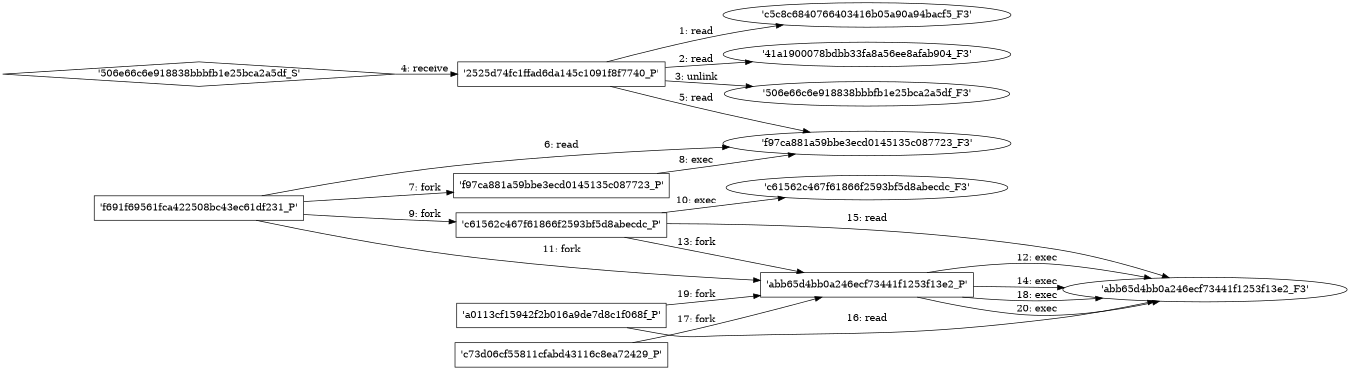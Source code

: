 digraph "D:\Learning\Paper\apt\基于CTI的攻击预警\Dataset\攻击图\ASGfromALLCTI\Cerber Spam Tor All the Things!.dot" {
rankdir="LR"
size="9"
fixedsize="false"
splines="true"
nodesep=0.3
ranksep=0
fontsize=10
overlap="scalexy"
engine= "neato"
	"'c5c8c6840766403416b05a90a94bacf5_F3'" [node_type=file shape=ellipse]
	"'2525d74fc1ffad6da145c1091f8f7740_P'" [node_type=Process shape=box]
	"'2525d74fc1ffad6da145c1091f8f7740_P'" -> "'c5c8c6840766403416b05a90a94bacf5_F3'" [label="1: read"]
	"'41a1900078bdbb33fa8a56ee8afab904_F3'" [node_type=file shape=ellipse]
	"'2525d74fc1ffad6da145c1091f8f7740_P'" [node_type=Process shape=box]
	"'2525d74fc1ffad6da145c1091f8f7740_P'" -> "'41a1900078bdbb33fa8a56ee8afab904_F3'" [label="2: read"]
	"'506e66c6e918838bbbfb1e25bca2a5df_F3'" [node_type=file shape=ellipse]
	"'2525d74fc1ffad6da145c1091f8f7740_P'" [node_type=Process shape=box]
	"'2525d74fc1ffad6da145c1091f8f7740_P'" -> "'506e66c6e918838bbbfb1e25bca2a5df_F3'" [label="3: unlink"]
	"'2525d74fc1ffad6da145c1091f8f7740_P'" [node_type=Process shape=box]
	"'506e66c6e918838bbbfb1e25bca2a5df_S'" [node_type=Socket shape=diamond]
	"'506e66c6e918838bbbfb1e25bca2a5df_S'" -> "'2525d74fc1ffad6da145c1091f8f7740_P'" [label="4: receive"]
	"'f97ca881a59bbe3ecd0145135c087723_F3'" [node_type=file shape=ellipse]
	"'2525d74fc1ffad6da145c1091f8f7740_P'" [node_type=Process shape=box]
	"'2525d74fc1ffad6da145c1091f8f7740_P'" -> "'f97ca881a59bbe3ecd0145135c087723_F3'" [label="5: read"]
	"'f97ca881a59bbe3ecd0145135c087723_F3'" [node_type=file shape=ellipse]
	"'f691f69561fca422508bc43ec61df231_P'" [node_type=Process shape=box]
	"'f691f69561fca422508bc43ec61df231_P'" -> "'f97ca881a59bbe3ecd0145135c087723_F3'" [label="6: read"]
	"'f691f69561fca422508bc43ec61df231_P'" [node_type=Process shape=box]
	"'f97ca881a59bbe3ecd0145135c087723_P'" [node_type=Process shape=box]
	"'f691f69561fca422508bc43ec61df231_P'" -> "'f97ca881a59bbe3ecd0145135c087723_P'" [label="7: fork"]
	"'f97ca881a59bbe3ecd0145135c087723_P'" [node_type=Process shape=box]
	"'f97ca881a59bbe3ecd0145135c087723_F3'" [node_type=File shape=ellipse]
	"'f97ca881a59bbe3ecd0145135c087723_P'" -> "'f97ca881a59bbe3ecd0145135c087723_F3'" [label="8: exec"]
	"'f691f69561fca422508bc43ec61df231_P'" [node_type=Process shape=box]
	"'c61562c467f61866f2593bf5d8abecdc_P'" [node_type=Process shape=box]
	"'f691f69561fca422508bc43ec61df231_P'" -> "'c61562c467f61866f2593bf5d8abecdc_P'" [label="9: fork"]
	"'c61562c467f61866f2593bf5d8abecdc_P'" [node_type=Process shape=box]
	"'c61562c467f61866f2593bf5d8abecdc_F3'" [node_type=File shape=ellipse]
	"'c61562c467f61866f2593bf5d8abecdc_P'" -> "'c61562c467f61866f2593bf5d8abecdc_F3'" [label="10: exec"]
	"'f691f69561fca422508bc43ec61df231_P'" [node_type=Process shape=box]
	"'abb65d4bb0a246ecf73441f1253f13e2_P'" [node_type=Process shape=box]
	"'f691f69561fca422508bc43ec61df231_P'" -> "'abb65d4bb0a246ecf73441f1253f13e2_P'" [label="11: fork"]
	"'abb65d4bb0a246ecf73441f1253f13e2_P'" [node_type=Process shape=box]
	"'abb65d4bb0a246ecf73441f1253f13e2_F3'" [node_type=File shape=ellipse]
	"'abb65d4bb0a246ecf73441f1253f13e2_P'" -> "'abb65d4bb0a246ecf73441f1253f13e2_F3'" [label="12: exec"]
	"'c61562c467f61866f2593bf5d8abecdc_P'" [node_type=Process shape=box]
	"'abb65d4bb0a246ecf73441f1253f13e2_P'" [node_type=Process shape=box]
	"'c61562c467f61866f2593bf5d8abecdc_P'" -> "'abb65d4bb0a246ecf73441f1253f13e2_P'" [label="13: fork"]
	"'abb65d4bb0a246ecf73441f1253f13e2_P'" [node_type=Process shape=box]
	"'abb65d4bb0a246ecf73441f1253f13e2_F3'" [node_type=File shape=ellipse]
	"'abb65d4bb0a246ecf73441f1253f13e2_P'" -> "'abb65d4bb0a246ecf73441f1253f13e2_F3'" [label="14: exec"]
	"'abb65d4bb0a246ecf73441f1253f13e2_F3'" [node_type=file shape=ellipse]
	"'c61562c467f61866f2593bf5d8abecdc_P'" [node_type=Process shape=box]
	"'c61562c467f61866f2593bf5d8abecdc_P'" -> "'abb65d4bb0a246ecf73441f1253f13e2_F3'" [label="15: read"]
	"'abb65d4bb0a246ecf73441f1253f13e2_F3'" [node_type=file shape=ellipse]
	"'a0113cf15942f2b016a9de7d8c1f068f_P'" [node_type=Process shape=box]
	"'a0113cf15942f2b016a9de7d8c1f068f_P'" -> "'abb65d4bb0a246ecf73441f1253f13e2_F3'" [label="16: read"]
	"'c73d06cf55811cfabd43116c8ea72429_P'" [node_type=Process shape=box]
	"'abb65d4bb0a246ecf73441f1253f13e2_P'" [node_type=Process shape=box]
	"'c73d06cf55811cfabd43116c8ea72429_P'" -> "'abb65d4bb0a246ecf73441f1253f13e2_P'" [label="17: fork"]
	"'abb65d4bb0a246ecf73441f1253f13e2_P'" [node_type=Process shape=box]
	"'abb65d4bb0a246ecf73441f1253f13e2_F3'" [node_type=File shape=ellipse]
	"'abb65d4bb0a246ecf73441f1253f13e2_P'" -> "'abb65d4bb0a246ecf73441f1253f13e2_F3'" [label="18: exec"]
	"'a0113cf15942f2b016a9de7d8c1f068f_P'" [node_type=Process shape=box]
	"'abb65d4bb0a246ecf73441f1253f13e2_P'" [node_type=Process shape=box]
	"'a0113cf15942f2b016a9de7d8c1f068f_P'" -> "'abb65d4bb0a246ecf73441f1253f13e2_P'" [label="19: fork"]
	"'abb65d4bb0a246ecf73441f1253f13e2_P'" [node_type=Process shape=box]
	"'abb65d4bb0a246ecf73441f1253f13e2_F3'" [node_type=File shape=ellipse]
	"'abb65d4bb0a246ecf73441f1253f13e2_P'" -> "'abb65d4bb0a246ecf73441f1253f13e2_F3'" [label="20: exec"]
}
